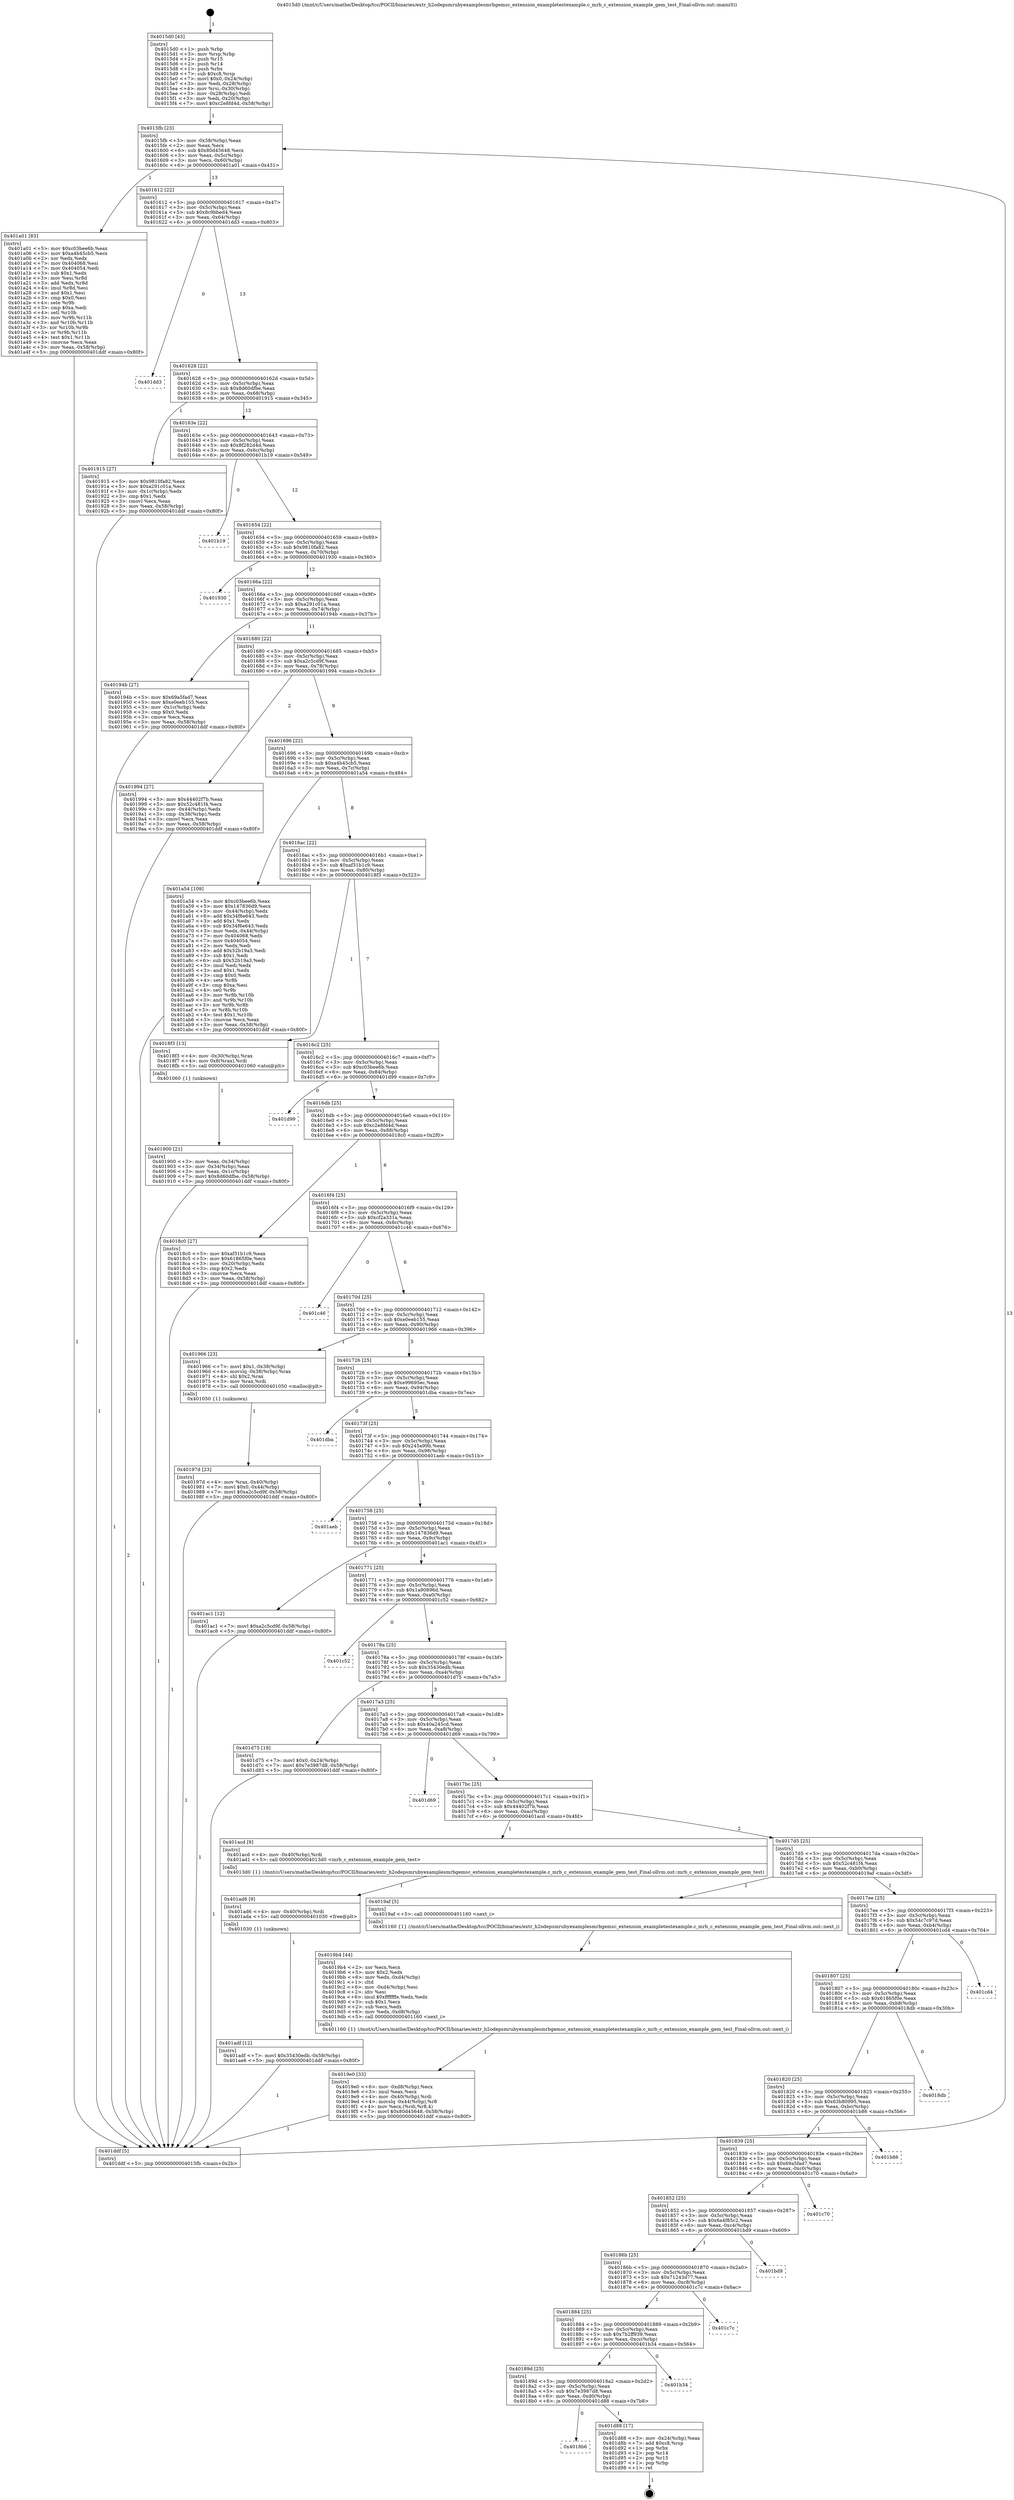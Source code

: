 digraph "0x4015d0" {
  label = "0x4015d0 (/mnt/c/Users/mathe/Desktop/tcc/POCII/binaries/extr_h2odepsmrubyexamplesmrbgemsc_extension_exampletestexample.c_mrb_c_extension_example_gem_test_Final-ollvm.out::main(0))"
  labelloc = "t"
  node[shape=record]

  Entry [label="",width=0.3,height=0.3,shape=circle,fillcolor=black,style=filled]
  "0x4015fb" [label="{
     0x4015fb [23]\l
     | [instrs]\l
     &nbsp;&nbsp;0x4015fb \<+3\>: mov -0x58(%rbp),%eax\l
     &nbsp;&nbsp;0x4015fe \<+2\>: mov %eax,%ecx\l
     &nbsp;&nbsp;0x401600 \<+6\>: sub $0x80d45648,%ecx\l
     &nbsp;&nbsp;0x401606 \<+3\>: mov %eax,-0x5c(%rbp)\l
     &nbsp;&nbsp;0x401609 \<+3\>: mov %ecx,-0x60(%rbp)\l
     &nbsp;&nbsp;0x40160c \<+6\>: je 0000000000401a01 \<main+0x431\>\l
  }"]
  "0x401a01" [label="{
     0x401a01 [83]\l
     | [instrs]\l
     &nbsp;&nbsp;0x401a01 \<+5\>: mov $0xc03bee6b,%eax\l
     &nbsp;&nbsp;0x401a06 \<+5\>: mov $0xa4b45cb5,%ecx\l
     &nbsp;&nbsp;0x401a0b \<+2\>: xor %edx,%edx\l
     &nbsp;&nbsp;0x401a0d \<+7\>: mov 0x404068,%esi\l
     &nbsp;&nbsp;0x401a14 \<+7\>: mov 0x404054,%edi\l
     &nbsp;&nbsp;0x401a1b \<+3\>: sub $0x1,%edx\l
     &nbsp;&nbsp;0x401a1e \<+3\>: mov %esi,%r8d\l
     &nbsp;&nbsp;0x401a21 \<+3\>: add %edx,%r8d\l
     &nbsp;&nbsp;0x401a24 \<+4\>: imul %r8d,%esi\l
     &nbsp;&nbsp;0x401a28 \<+3\>: and $0x1,%esi\l
     &nbsp;&nbsp;0x401a2b \<+3\>: cmp $0x0,%esi\l
     &nbsp;&nbsp;0x401a2e \<+4\>: sete %r9b\l
     &nbsp;&nbsp;0x401a32 \<+3\>: cmp $0xa,%edi\l
     &nbsp;&nbsp;0x401a35 \<+4\>: setl %r10b\l
     &nbsp;&nbsp;0x401a39 \<+3\>: mov %r9b,%r11b\l
     &nbsp;&nbsp;0x401a3c \<+3\>: and %r10b,%r11b\l
     &nbsp;&nbsp;0x401a3f \<+3\>: xor %r10b,%r9b\l
     &nbsp;&nbsp;0x401a42 \<+3\>: or %r9b,%r11b\l
     &nbsp;&nbsp;0x401a45 \<+4\>: test $0x1,%r11b\l
     &nbsp;&nbsp;0x401a49 \<+3\>: cmovne %ecx,%eax\l
     &nbsp;&nbsp;0x401a4c \<+3\>: mov %eax,-0x58(%rbp)\l
     &nbsp;&nbsp;0x401a4f \<+5\>: jmp 0000000000401ddf \<main+0x80f\>\l
  }"]
  "0x401612" [label="{
     0x401612 [22]\l
     | [instrs]\l
     &nbsp;&nbsp;0x401612 \<+5\>: jmp 0000000000401617 \<main+0x47\>\l
     &nbsp;&nbsp;0x401617 \<+3\>: mov -0x5c(%rbp),%eax\l
     &nbsp;&nbsp;0x40161a \<+5\>: sub $0x8c9bbed4,%eax\l
     &nbsp;&nbsp;0x40161f \<+3\>: mov %eax,-0x64(%rbp)\l
     &nbsp;&nbsp;0x401622 \<+6\>: je 0000000000401dd3 \<main+0x803\>\l
  }"]
  Exit [label="",width=0.3,height=0.3,shape=circle,fillcolor=black,style=filled,peripheries=2]
  "0x401dd3" [label="{
     0x401dd3\l
  }", style=dashed]
  "0x401628" [label="{
     0x401628 [22]\l
     | [instrs]\l
     &nbsp;&nbsp;0x401628 \<+5\>: jmp 000000000040162d \<main+0x5d\>\l
     &nbsp;&nbsp;0x40162d \<+3\>: mov -0x5c(%rbp),%eax\l
     &nbsp;&nbsp;0x401630 \<+5\>: sub $0x8d60dfbe,%eax\l
     &nbsp;&nbsp;0x401635 \<+3\>: mov %eax,-0x68(%rbp)\l
     &nbsp;&nbsp;0x401638 \<+6\>: je 0000000000401915 \<main+0x345\>\l
  }"]
  "0x4018b6" [label="{
     0x4018b6\l
  }", style=dashed]
  "0x401915" [label="{
     0x401915 [27]\l
     | [instrs]\l
     &nbsp;&nbsp;0x401915 \<+5\>: mov $0x9810fa82,%eax\l
     &nbsp;&nbsp;0x40191a \<+5\>: mov $0xa291c01a,%ecx\l
     &nbsp;&nbsp;0x40191f \<+3\>: mov -0x1c(%rbp),%edx\l
     &nbsp;&nbsp;0x401922 \<+3\>: cmp $0x1,%edx\l
     &nbsp;&nbsp;0x401925 \<+3\>: cmovl %ecx,%eax\l
     &nbsp;&nbsp;0x401928 \<+3\>: mov %eax,-0x58(%rbp)\l
     &nbsp;&nbsp;0x40192b \<+5\>: jmp 0000000000401ddf \<main+0x80f\>\l
  }"]
  "0x40163e" [label="{
     0x40163e [22]\l
     | [instrs]\l
     &nbsp;&nbsp;0x40163e \<+5\>: jmp 0000000000401643 \<main+0x73\>\l
     &nbsp;&nbsp;0x401643 \<+3\>: mov -0x5c(%rbp),%eax\l
     &nbsp;&nbsp;0x401646 \<+5\>: sub $0x8f282d4d,%eax\l
     &nbsp;&nbsp;0x40164b \<+3\>: mov %eax,-0x6c(%rbp)\l
     &nbsp;&nbsp;0x40164e \<+6\>: je 0000000000401b19 \<main+0x549\>\l
  }"]
  "0x401d88" [label="{
     0x401d88 [17]\l
     | [instrs]\l
     &nbsp;&nbsp;0x401d88 \<+3\>: mov -0x24(%rbp),%eax\l
     &nbsp;&nbsp;0x401d8b \<+7\>: add $0xc8,%rsp\l
     &nbsp;&nbsp;0x401d92 \<+1\>: pop %rbx\l
     &nbsp;&nbsp;0x401d93 \<+2\>: pop %r14\l
     &nbsp;&nbsp;0x401d95 \<+2\>: pop %r15\l
     &nbsp;&nbsp;0x401d97 \<+1\>: pop %rbp\l
     &nbsp;&nbsp;0x401d98 \<+1\>: ret\l
  }"]
  "0x401b19" [label="{
     0x401b19\l
  }", style=dashed]
  "0x401654" [label="{
     0x401654 [22]\l
     | [instrs]\l
     &nbsp;&nbsp;0x401654 \<+5\>: jmp 0000000000401659 \<main+0x89\>\l
     &nbsp;&nbsp;0x401659 \<+3\>: mov -0x5c(%rbp),%eax\l
     &nbsp;&nbsp;0x40165c \<+5\>: sub $0x9810fa82,%eax\l
     &nbsp;&nbsp;0x401661 \<+3\>: mov %eax,-0x70(%rbp)\l
     &nbsp;&nbsp;0x401664 \<+6\>: je 0000000000401930 \<main+0x360\>\l
  }"]
  "0x40189d" [label="{
     0x40189d [25]\l
     | [instrs]\l
     &nbsp;&nbsp;0x40189d \<+5\>: jmp 00000000004018a2 \<main+0x2d2\>\l
     &nbsp;&nbsp;0x4018a2 \<+3\>: mov -0x5c(%rbp),%eax\l
     &nbsp;&nbsp;0x4018a5 \<+5\>: sub $0x7e3987d8,%eax\l
     &nbsp;&nbsp;0x4018aa \<+6\>: mov %eax,-0xd0(%rbp)\l
     &nbsp;&nbsp;0x4018b0 \<+6\>: je 0000000000401d88 \<main+0x7b8\>\l
  }"]
  "0x401930" [label="{
     0x401930\l
  }", style=dashed]
  "0x40166a" [label="{
     0x40166a [22]\l
     | [instrs]\l
     &nbsp;&nbsp;0x40166a \<+5\>: jmp 000000000040166f \<main+0x9f\>\l
     &nbsp;&nbsp;0x40166f \<+3\>: mov -0x5c(%rbp),%eax\l
     &nbsp;&nbsp;0x401672 \<+5\>: sub $0xa291c01a,%eax\l
     &nbsp;&nbsp;0x401677 \<+3\>: mov %eax,-0x74(%rbp)\l
     &nbsp;&nbsp;0x40167a \<+6\>: je 000000000040194b \<main+0x37b\>\l
  }"]
  "0x401b34" [label="{
     0x401b34\l
  }", style=dashed]
  "0x40194b" [label="{
     0x40194b [27]\l
     | [instrs]\l
     &nbsp;&nbsp;0x40194b \<+5\>: mov $0x69a5fad7,%eax\l
     &nbsp;&nbsp;0x401950 \<+5\>: mov $0xe0eeb155,%ecx\l
     &nbsp;&nbsp;0x401955 \<+3\>: mov -0x1c(%rbp),%edx\l
     &nbsp;&nbsp;0x401958 \<+3\>: cmp $0x0,%edx\l
     &nbsp;&nbsp;0x40195b \<+3\>: cmove %ecx,%eax\l
     &nbsp;&nbsp;0x40195e \<+3\>: mov %eax,-0x58(%rbp)\l
     &nbsp;&nbsp;0x401961 \<+5\>: jmp 0000000000401ddf \<main+0x80f\>\l
  }"]
  "0x401680" [label="{
     0x401680 [22]\l
     | [instrs]\l
     &nbsp;&nbsp;0x401680 \<+5\>: jmp 0000000000401685 \<main+0xb5\>\l
     &nbsp;&nbsp;0x401685 \<+3\>: mov -0x5c(%rbp),%eax\l
     &nbsp;&nbsp;0x401688 \<+5\>: sub $0xa2c5cd9f,%eax\l
     &nbsp;&nbsp;0x40168d \<+3\>: mov %eax,-0x78(%rbp)\l
     &nbsp;&nbsp;0x401690 \<+6\>: je 0000000000401994 \<main+0x3c4\>\l
  }"]
  "0x401884" [label="{
     0x401884 [25]\l
     | [instrs]\l
     &nbsp;&nbsp;0x401884 \<+5\>: jmp 0000000000401889 \<main+0x2b9\>\l
     &nbsp;&nbsp;0x401889 \<+3\>: mov -0x5c(%rbp),%eax\l
     &nbsp;&nbsp;0x40188c \<+5\>: sub $0x7b2ff939,%eax\l
     &nbsp;&nbsp;0x401891 \<+6\>: mov %eax,-0xcc(%rbp)\l
     &nbsp;&nbsp;0x401897 \<+6\>: je 0000000000401b34 \<main+0x564\>\l
  }"]
  "0x401994" [label="{
     0x401994 [27]\l
     | [instrs]\l
     &nbsp;&nbsp;0x401994 \<+5\>: mov $0x44402f7b,%eax\l
     &nbsp;&nbsp;0x401999 \<+5\>: mov $0x52c481f4,%ecx\l
     &nbsp;&nbsp;0x40199e \<+3\>: mov -0x44(%rbp),%edx\l
     &nbsp;&nbsp;0x4019a1 \<+3\>: cmp -0x38(%rbp),%edx\l
     &nbsp;&nbsp;0x4019a4 \<+3\>: cmovl %ecx,%eax\l
     &nbsp;&nbsp;0x4019a7 \<+3\>: mov %eax,-0x58(%rbp)\l
     &nbsp;&nbsp;0x4019aa \<+5\>: jmp 0000000000401ddf \<main+0x80f\>\l
  }"]
  "0x401696" [label="{
     0x401696 [22]\l
     | [instrs]\l
     &nbsp;&nbsp;0x401696 \<+5\>: jmp 000000000040169b \<main+0xcb\>\l
     &nbsp;&nbsp;0x40169b \<+3\>: mov -0x5c(%rbp),%eax\l
     &nbsp;&nbsp;0x40169e \<+5\>: sub $0xa4b45cb5,%eax\l
     &nbsp;&nbsp;0x4016a3 \<+3\>: mov %eax,-0x7c(%rbp)\l
     &nbsp;&nbsp;0x4016a6 \<+6\>: je 0000000000401a54 \<main+0x484\>\l
  }"]
  "0x401c7c" [label="{
     0x401c7c\l
  }", style=dashed]
  "0x401a54" [label="{
     0x401a54 [109]\l
     | [instrs]\l
     &nbsp;&nbsp;0x401a54 \<+5\>: mov $0xc03bee6b,%eax\l
     &nbsp;&nbsp;0x401a59 \<+5\>: mov $0x147836d9,%ecx\l
     &nbsp;&nbsp;0x401a5e \<+3\>: mov -0x44(%rbp),%edx\l
     &nbsp;&nbsp;0x401a61 \<+6\>: add $0x34f6e643,%edx\l
     &nbsp;&nbsp;0x401a67 \<+3\>: add $0x1,%edx\l
     &nbsp;&nbsp;0x401a6a \<+6\>: sub $0x34f6e643,%edx\l
     &nbsp;&nbsp;0x401a70 \<+3\>: mov %edx,-0x44(%rbp)\l
     &nbsp;&nbsp;0x401a73 \<+7\>: mov 0x404068,%edx\l
     &nbsp;&nbsp;0x401a7a \<+7\>: mov 0x404054,%esi\l
     &nbsp;&nbsp;0x401a81 \<+2\>: mov %edx,%edi\l
     &nbsp;&nbsp;0x401a83 \<+6\>: add $0x52b19a3,%edi\l
     &nbsp;&nbsp;0x401a89 \<+3\>: sub $0x1,%edi\l
     &nbsp;&nbsp;0x401a8c \<+6\>: sub $0x52b19a3,%edi\l
     &nbsp;&nbsp;0x401a92 \<+3\>: imul %edi,%edx\l
     &nbsp;&nbsp;0x401a95 \<+3\>: and $0x1,%edx\l
     &nbsp;&nbsp;0x401a98 \<+3\>: cmp $0x0,%edx\l
     &nbsp;&nbsp;0x401a9b \<+4\>: sete %r8b\l
     &nbsp;&nbsp;0x401a9f \<+3\>: cmp $0xa,%esi\l
     &nbsp;&nbsp;0x401aa2 \<+4\>: setl %r9b\l
     &nbsp;&nbsp;0x401aa6 \<+3\>: mov %r8b,%r10b\l
     &nbsp;&nbsp;0x401aa9 \<+3\>: and %r9b,%r10b\l
     &nbsp;&nbsp;0x401aac \<+3\>: xor %r9b,%r8b\l
     &nbsp;&nbsp;0x401aaf \<+3\>: or %r8b,%r10b\l
     &nbsp;&nbsp;0x401ab2 \<+4\>: test $0x1,%r10b\l
     &nbsp;&nbsp;0x401ab6 \<+3\>: cmovne %ecx,%eax\l
     &nbsp;&nbsp;0x401ab9 \<+3\>: mov %eax,-0x58(%rbp)\l
     &nbsp;&nbsp;0x401abc \<+5\>: jmp 0000000000401ddf \<main+0x80f\>\l
  }"]
  "0x4016ac" [label="{
     0x4016ac [22]\l
     | [instrs]\l
     &nbsp;&nbsp;0x4016ac \<+5\>: jmp 00000000004016b1 \<main+0xe1\>\l
     &nbsp;&nbsp;0x4016b1 \<+3\>: mov -0x5c(%rbp),%eax\l
     &nbsp;&nbsp;0x4016b4 \<+5\>: sub $0xaf31b1c9,%eax\l
     &nbsp;&nbsp;0x4016b9 \<+3\>: mov %eax,-0x80(%rbp)\l
     &nbsp;&nbsp;0x4016bc \<+6\>: je 00000000004018f3 \<main+0x323\>\l
  }"]
  "0x40186b" [label="{
     0x40186b [25]\l
     | [instrs]\l
     &nbsp;&nbsp;0x40186b \<+5\>: jmp 0000000000401870 \<main+0x2a0\>\l
     &nbsp;&nbsp;0x401870 \<+3\>: mov -0x5c(%rbp),%eax\l
     &nbsp;&nbsp;0x401873 \<+5\>: sub $0x71243d77,%eax\l
     &nbsp;&nbsp;0x401878 \<+6\>: mov %eax,-0xc8(%rbp)\l
     &nbsp;&nbsp;0x40187e \<+6\>: je 0000000000401c7c \<main+0x6ac\>\l
  }"]
  "0x4018f3" [label="{
     0x4018f3 [13]\l
     | [instrs]\l
     &nbsp;&nbsp;0x4018f3 \<+4\>: mov -0x30(%rbp),%rax\l
     &nbsp;&nbsp;0x4018f7 \<+4\>: mov 0x8(%rax),%rdi\l
     &nbsp;&nbsp;0x4018fb \<+5\>: call 0000000000401060 \<atoi@plt\>\l
     | [calls]\l
     &nbsp;&nbsp;0x401060 \{1\} (unknown)\l
  }"]
  "0x4016c2" [label="{
     0x4016c2 [25]\l
     | [instrs]\l
     &nbsp;&nbsp;0x4016c2 \<+5\>: jmp 00000000004016c7 \<main+0xf7\>\l
     &nbsp;&nbsp;0x4016c7 \<+3\>: mov -0x5c(%rbp),%eax\l
     &nbsp;&nbsp;0x4016ca \<+5\>: sub $0xc03bee6b,%eax\l
     &nbsp;&nbsp;0x4016cf \<+6\>: mov %eax,-0x84(%rbp)\l
     &nbsp;&nbsp;0x4016d5 \<+6\>: je 0000000000401d99 \<main+0x7c9\>\l
  }"]
  "0x401bd9" [label="{
     0x401bd9\l
  }", style=dashed]
  "0x401d99" [label="{
     0x401d99\l
  }", style=dashed]
  "0x4016db" [label="{
     0x4016db [25]\l
     | [instrs]\l
     &nbsp;&nbsp;0x4016db \<+5\>: jmp 00000000004016e0 \<main+0x110\>\l
     &nbsp;&nbsp;0x4016e0 \<+3\>: mov -0x5c(%rbp),%eax\l
     &nbsp;&nbsp;0x4016e3 \<+5\>: sub $0xc2e8fd4d,%eax\l
     &nbsp;&nbsp;0x4016e8 \<+6\>: mov %eax,-0x88(%rbp)\l
     &nbsp;&nbsp;0x4016ee \<+6\>: je 00000000004018c0 \<main+0x2f0\>\l
  }"]
  "0x401852" [label="{
     0x401852 [25]\l
     | [instrs]\l
     &nbsp;&nbsp;0x401852 \<+5\>: jmp 0000000000401857 \<main+0x287\>\l
     &nbsp;&nbsp;0x401857 \<+3\>: mov -0x5c(%rbp),%eax\l
     &nbsp;&nbsp;0x40185a \<+5\>: sub $0x6a4f85c2,%eax\l
     &nbsp;&nbsp;0x40185f \<+6\>: mov %eax,-0xc4(%rbp)\l
     &nbsp;&nbsp;0x401865 \<+6\>: je 0000000000401bd9 \<main+0x609\>\l
  }"]
  "0x4018c0" [label="{
     0x4018c0 [27]\l
     | [instrs]\l
     &nbsp;&nbsp;0x4018c0 \<+5\>: mov $0xaf31b1c9,%eax\l
     &nbsp;&nbsp;0x4018c5 \<+5\>: mov $0x61865f0e,%ecx\l
     &nbsp;&nbsp;0x4018ca \<+3\>: mov -0x20(%rbp),%edx\l
     &nbsp;&nbsp;0x4018cd \<+3\>: cmp $0x2,%edx\l
     &nbsp;&nbsp;0x4018d0 \<+3\>: cmovne %ecx,%eax\l
     &nbsp;&nbsp;0x4018d3 \<+3\>: mov %eax,-0x58(%rbp)\l
     &nbsp;&nbsp;0x4018d6 \<+5\>: jmp 0000000000401ddf \<main+0x80f\>\l
  }"]
  "0x4016f4" [label="{
     0x4016f4 [25]\l
     | [instrs]\l
     &nbsp;&nbsp;0x4016f4 \<+5\>: jmp 00000000004016f9 \<main+0x129\>\l
     &nbsp;&nbsp;0x4016f9 \<+3\>: mov -0x5c(%rbp),%eax\l
     &nbsp;&nbsp;0x4016fc \<+5\>: sub $0xcf2a331a,%eax\l
     &nbsp;&nbsp;0x401701 \<+6\>: mov %eax,-0x8c(%rbp)\l
     &nbsp;&nbsp;0x401707 \<+6\>: je 0000000000401c46 \<main+0x676\>\l
  }"]
  "0x401ddf" [label="{
     0x401ddf [5]\l
     | [instrs]\l
     &nbsp;&nbsp;0x401ddf \<+5\>: jmp 00000000004015fb \<main+0x2b\>\l
  }"]
  "0x4015d0" [label="{
     0x4015d0 [43]\l
     | [instrs]\l
     &nbsp;&nbsp;0x4015d0 \<+1\>: push %rbp\l
     &nbsp;&nbsp;0x4015d1 \<+3\>: mov %rsp,%rbp\l
     &nbsp;&nbsp;0x4015d4 \<+2\>: push %r15\l
     &nbsp;&nbsp;0x4015d6 \<+2\>: push %r14\l
     &nbsp;&nbsp;0x4015d8 \<+1\>: push %rbx\l
     &nbsp;&nbsp;0x4015d9 \<+7\>: sub $0xc8,%rsp\l
     &nbsp;&nbsp;0x4015e0 \<+7\>: movl $0x0,-0x24(%rbp)\l
     &nbsp;&nbsp;0x4015e7 \<+3\>: mov %edi,-0x28(%rbp)\l
     &nbsp;&nbsp;0x4015ea \<+4\>: mov %rsi,-0x30(%rbp)\l
     &nbsp;&nbsp;0x4015ee \<+3\>: mov -0x28(%rbp),%edi\l
     &nbsp;&nbsp;0x4015f1 \<+3\>: mov %edi,-0x20(%rbp)\l
     &nbsp;&nbsp;0x4015f4 \<+7\>: movl $0xc2e8fd4d,-0x58(%rbp)\l
  }"]
  "0x401900" [label="{
     0x401900 [21]\l
     | [instrs]\l
     &nbsp;&nbsp;0x401900 \<+3\>: mov %eax,-0x34(%rbp)\l
     &nbsp;&nbsp;0x401903 \<+3\>: mov -0x34(%rbp),%eax\l
     &nbsp;&nbsp;0x401906 \<+3\>: mov %eax,-0x1c(%rbp)\l
     &nbsp;&nbsp;0x401909 \<+7\>: movl $0x8d60dfbe,-0x58(%rbp)\l
     &nbsp;&nbsp;0x401910 \<+5\>: jmp 0000000000401ddf \<main+0x80f\>\l
  }"]
  "0x401c70" [label="{
     0x401c70\l
  }", style=dashed]
  "0x401c46" [label="{
     0x401c46\l
  }", style=dashed]
  "0x40170d" [label="{
     0x40170d [25]\l
     | [instrs]\l
     &nbsp;&nbsp;0x40170d \<+5\>: jmp 0000000000401712 \<main+0x142\>\l
     &nbsp;&nbsp;0x401712 \<+3\>: mov -0x5c(%rbp),%eax\l
     &nbsp;&nbsp;0x401715 \<+5\>: sub $0xe0eeb155,%eax\l
     &nbsp;&nbsp;0x40171a \<+6\>: mov %eax,-0x90(%rbp)\l
     &nbsp;&nbsp;0x401720 \<+6\>: je 0000000000401966 \<main+0x396\>\l
  }"]
  "0x401839" [label="{
     0x401839 [25]\l
     | [instrs]\l
     &nbsp;&nbsp;0x401839 \<+5\>: jmp 000000000040183e \<main+0x26e\>\l
     &nbsp;&nbsp;0x40183e \<+3\>: mov -0x5c(%rbp),%eax\l
     &nbsp;&nbsp;0x401841 \<+5\>: sub $0x69a5fad7,%eax\l
     &nbsp;&nbsp;0x401846 \<+6\>: mov %eax,-0xc0(%rbp)\l
     &nbsp;&nbsp;0x40184c \<+6\>: je 0000000000401c70 \<main+0x6a0\>\l
  }"]
  "0x401966" [label="{
     0x401966 [23]\l
     | [instrs]\l
     &nbsp;&nbsp;0x401966 \<+7\>: movl $0x1,-0x38(%rbp)\l
     &nbsp;&nbsp;0x40196d \<+4\>: movslq -0x38(%rbp),%rax\l
     &nbsp;&nbsp;0x401971 \<+4\>: shl $0x2,%rax\l
     &nbsp;&nbsp;0x401975 \<+3\>: mov %rax,%rdi\l
     &nbsp;&nbsp;0x401978 \<+5\>: call 0000000000401050 \<malloc@plt\>\l
     | [calls]\l
     &nbsp;&nbsp;0x401050 \{1\} (unknown)\l
  }"]
  "0x401726" [label="{
     0x401726 [25]\l
     | [instrs]\l
     &nbsp;&nbsp;0x401726 \<+5\>: jmp 000000000040172b \<main+0x15b\>\l
     &nbsp;&nbsp;0x40172b \<+3\>: mov -0x5c(%rbp),%eax\l
     &nbsp;&nbsp;0x40172e \<+5\>: sub $0xe99695ec,%eax\l
     &nbsp;&nbsp;0x401733 \<+6\>: mov %eax,-0x94(%rbp)\l
     &nbsp;&nbsp;0x401739 \<+6\>: je 0000000000401dba \<main+0x7ea\>\l
  }"]
  "0x40197d" [label="{
     0x40197d [23]\l
     | [instrs]\l
     &nbsp;&nbsp;0x40197d \<+4\>: mov %rax,-0x40(%rbp)\l
     &nbsp;&nbsp;0x401981 \<+7\>: movl $0x0,-0x44(%rbp)\l
     &nbsp;&nbsp;0x401988 \<+7\>: movl $0xa2c5cd9f,-0x58(%rbp)\l
     &nbsp;&nbsp;0x40198f \<+5\>: jmp 0000000000401ddf \<main+0x80f\>\l
  }"]
  "0x401b86" [label="{
     0x401b86\l
  }", style=dashed]
  "0x401dba" [label="{
     0x401dba\l
  }", style=dashed]
  "0x40173f" [label="{
     0x40173f [25]\l
     | [instrs]\l
     &nbsp;&nbsp;0x40173f \<+5\>: jmp 0000000000401744 \<main+0x174\>\l
     &nbsp;&nbsp;0x401744 \<+3\>: mov -0x5c(%rbp),%eax\l
     &nbsp;&nbsp;0x401747 \<+5\>: sub $0x245a99b,%eax\l
     &nbsp;&nbsp;0x40174c \<+6\>: mov %eax,-0x98(%rbp)\l
     &nbsp;&nbsp;0x401752 \<+6\>: je 0000000000401aeb \<main+0x51b\>\l
  }"]
  "0x401820" [label="{
     0x401820 [25]\l
     | [instrs]\l
     &nbsp;&nbsp;0x401820 \<+5\>: jmp 0000000000401825 \<main+0x255\>\l
     &nbsp;&nbsp;0x401825 \<+3\>: mov -0x5c(%rbp),%eax\l
     &nbsp;&nbsp;0x401828 \<+5\>: sub $0x63b80995,%eax\l
     &nbsp;&nbsp;0x40182d \<+6\>: mov %eax,-0xbc(%rbp)\l
     &nbsp;&nbsp;0x401833 \<+6\>: je 0000000000401b86 \<main+0x5b6\>\l
  }"]
  "0x401aeb" [label="{
     0x401aeb\l
  }", style=dashed]
  "0x401758" [label="{
     0x401758 [25]\l
     | [instrs]\l
     &nbsp;&nbsp;0x401758 \<+5\>: jmp 000000000040175d \<main+0x18d\>\l
     &nbsp;&nbsp;0x40175d \<+3\>: mov -0x5c(%rbp),%eax\l
     &nbsp;&nbsp;0x401760 \<+5\>: sub $0x147836d9,%eax\l
     &nbsp;&nbsp;0x401765 \<+6\>: mov %eax,-0x9c(%rbp)\l
     &nbsp;&nbsp;0x40176b \<+6\>: je 0000000000401ac1 \<main+0x4f1\>\l
  }"]
  "0x4018db" [label="{
     0x4018db\l
  }", style=dashed]
  "0x401ac1" [label="{
     0x401ac1 [12]\l
     | [instrs]\l
     &nbsp;&nbsp;0x401ac1 \<+7\>: movl $0xa2c5cd9f,-0x58(%rbp)\l
     &nbsp;&nbsp;0x401ac8 \<+5\>: jmp 0000000000401ddf \<main+0x80f\>\l
  }"]
  "0x401771" [label="{
     0x401771 [25]\l
     | [instrs]\l
     &nbsp;&nbsp;0x401771 \<+5\>: jmp 0000000000401776 \<main+0x1a6\>\l
     &nbsp;&nbsp;0x401776 \<+3\>: mov -0x5c(%rbp),%eax\l
     &nbsp;&nbsp;0x401779 \<+5\>: sub $0x1a90896d,%eax\l
     &nbsp;&nbsp;0x40177e \<+6\>: mov %eax,-0xa0(%rbp)\l
     &nbsp;&nbsp;0x401784 \<+6\>: je 0000000000401c52 \<main+0x682\>\l
  }"]
  "0x401807" [label="{
     0x401807 [25]\l
     | [instrs]\l
     &nbsp;&nbsp;0x401807 \<+5\>: jmp 000000000040180c \<main+0x23c\>\l
     &nbsp;&nbsp;0x40180c \<+3\>: mov -0x5c(%rbp),%eax\l
     &nbsp;&nbsp;0x40180f \<+5\>: sub $0x61865f0e,%eax\l
     &nbsp;&nbsp;0x401814 \<+6\>: mov %eax,-0xb8(%rbp)\l
     &nbsp;&nbsp;0x40181a \<+6\>: je 00000000004018db \<main+0x30b\>\l
  }"]
  "0x401c52" [label="{
     0x401c52\l
  }", style=dashed]
  "0x40178a" [label="{
     0x40178a [25]\l
     | [instrs]\l
     &nbsp;&nbsp;0x40178a \<+5\>: jmp 000000000040178f \<main+0x1bf\>\l
     &nbsp;&nbsp;0x40178f \<+3\>: mov -0x5c(%rbp),%eax\l
     &nbsp;&nbsp;0x401792 \<+5\>: sub $0x35430edb,%eax\l
     &nbsp;&nbsp;0x401797 \<+6\>: mov %eax,-0xa4(%rbp)\l
     &nbsp;&nbsp;0x40179d \<+6\>: je 0000000000401d75 \<main+0x7a5\>\l
  }"]
  "0x401cd4" [label="{
     0x401cd4\l
  }", style=dashed]
  "0x401d75" [label="{
     0x401d75 [19]\l
     | [instrs]\l
     &nbsp;&nbsp;0x401d75 \<+7\>: movl $0x0,-0x24(%rbp)\l
     &nbsp;&nbsp;0x401d7c \<+7\>: movl $0x7e3987d8,-0x58(%rbp)\l
     &nbsp;&nbsp;0x401d83 \<+5\>: jmp 0000000000401ddf \<main+0x80f\>\l
  }"]
  "0x4017a3" [label="{
     0x4017a3 [25]\l
     | [instrs]\l
     &nbsp;&nbsp;0x4017a3 \<+5\>: jmp 00000000004017a8 \<main+0x1d8\>\l
     &nbsp;&nbsp;0x4017a8 \<+3\>: mov -0x5c(%rbp),%eax\l
     &nbsp;&nbsp;0x4017ab \<+5\>: sub $0x40a245cd,%eax\l
     &nbsp;&nbsp;0x4017b0 \<+6\>: mov %eax,-0xa8(%rbp)\l
     &nbsp;&nbsp;0x4017b6 \<+6\>: je 0000000000401d69 \<main+0x799\>\l
  }"]
  "0x401adf" [label="{
     0x401adf [12]\l
     | [instrs]\l
     &nbsp;&nbsp;0x401adf \<+7\>: movl $0x35430edb,-0x58(%rbp)\l
     &nbsp;&nbsp;0x401ae6 \<+5\>: jmp 0000000000401ddf \<main+0x80f\>\l
  }"]
  "0x401d69" [label="{
     0x401d69\l
  }", style=dashed]
  "0x4017bc" [label="{
     0x4017bc [25]\l
     | [instrs]\l
     &nbsp;&nbsp;0x4017bc \<+5\>: jmp 00000000004017c1 \<main+0x1f1\>\l
     &nbsp;&nbsp;0x4017c1 \<+3\>: mov -0x5c(%rbp),%eax\l
     &nbsp;&nbsp;0x4017c4 \<+5\>: sub $0x44402f7b,%eax\l
     &nbsp;&nbsp;0x4017c9 \<+6\>: mov %eax,-0xac(%rbp)\l
     &nbsp;&nbsp;0x4017cf \<+6\>: je 0000000000401acd \<main+0x4fd\>\l
  }"]
  "0x401ad6" [label="{
     0x401ad6 [9]\l
     | [instrs]\l
     &nbsp;&nbsp;0x401ad6 \<+4\>: mov -0x40(%rbp),%rdi\l
     &nbsp;&nbsp;0x401ada \<+5\>: call 0000000000401030 \<free@plt\>\l
     | [calls]\l
     &nbsp;&nbsp;0x401030 \{1\} (unknown)\l
  }"]
  "0x401acd" [label="{
     0x401acd [9]\l
     | [instrs]\l
     &nbsp;&nbsp;0x401acd \<+4\>: mov -0x40(%rbp),%rdi\l
     &nbsp;&nbsp;0x401ad1 \<+5\>: call 00000000004013d0 \<mrb_c_extension_example_gem_test\>\l
     | [calls]\l
     &nbsp;&nbsp;0x4013d0 \{1\} (/mnt/c/Users/mathe/Desktop/tcc/POCII/binaries/extr_h2odepsmrubyexamplesmrbgemsc_extension_exampletestexample.c_mrb_c_extension_example_gem_test_Final-ollvm.out::mrb_c_extension_example_gem_test)\l
  }"]
  "0x4017d5" [label="{
     0x4017d5 [25]\l
     | [instrs]\l
     &nbsp;&nbsp;0x4017d5 \<+5\>: jmp 00000000004017da \<main+0x20a\>\l
     &nbsp;&nbsp;0x4017da \<+3\>: mov -0x5c(%rbp),%eax\l
     &nbsp;&nbsp;0x4017dd \<+5\>: sub $0x52c481f4,%eax\l
     &nbsp;&nbsp;0x4017e2 \<+6\>: mov %eax,-0xb0(%rbp)\l
     &nbsp;&nbsp;0x4017e8 \<+6\>: je 00000000004019af \<main+0x3df\>\l
  }"]
  "0x4019e0" [label="{
     0x4019e0 [33]\l
     | [instrs]\l
     &nbsp;&nbsp;0x4019e0 \<+6\>: mov -0xd8(%rbp),%ecx\l
     &nbsp;&nbsp;0x4019e6 \<+3\>: imul %eax,%ecx\l
     &nbsp;&nbsp;0x4019e9 \<+4\>: mov -0x40(%rbp),%rdi\l
     &nbsp;&nbsp;0x4019ed \<+4\>: movslq -0x44(%rbp),%r8\l
     &nbsp;&nbsp;0x4019f1 \<+4\>: mov %ecx,(%rdi,%r8,4)\l
     &nbsp;&nbsp;0x4019f5 \<+7\>: movl $0x80d45648,-0x58(%rbp)\l
     &nbsp;&nbsp;0x4019fc \<+5\>: jmp 0000000000401ddf \<main+0x80f\>\l
  }"]
  "0x4019af" [label="{
     0x4019af [5]\l
     | [instrs]\l
     &nbsp;&nbsp;0x4019af \<+5\>: call 0000000000401160 \<next_i\>\l
     | [calls]\l
     &nbsp;&nbsp;0x401160 \{1\} (/mnt/c/Users/mathe/Desktop/tcc/POCII/binaries/extr_h2odepsmrubyexamplesmrbgemsc_extension_exampletestexample.c_mrb_c_extension_example_gem_test_Final-ollvm.out::next_i)\l
  }"]
  "0x4017ee" [label="{
     0x4017ee [25]\l
     | [instrs]\l
     &nbsp;&nbsp;0x4017ee \<+5\>: jmp 00000000004017f3 \<main+0x223\>\l
     &nbsp;&nbsp;0x4017f3 \<+3\>: mov -0x5c(%rbp),%eax\l
     &nbsp;&nbsp;0x4017f6 \<+5\>: sub $0x54c7c97d,%eax\l
     &nbsp;&nbsp;0x4017fb \<+6\>: mov %eax,-0xb4(%rbp)\l
     &nbsp;&nbsp;0x401801 \<+6\>: je 0000000000401cd4 \<main+0x704\>\l
  }"]
  "0x4019b4" [label="{
     0x4019b4 [44]\l
     | [instrs]\l
     &nbsp;&nbsp;0x4019b4 \<+2\>: xor %ecx,%ecx\l
     &nbsp;&nbsp;0x4019b6 \<+5\>: mov $0x2,%edx\l
     &nbsp;&nbsp;0x4019bb \<+6\>: mov %edx,-0xd4(%rbp)\l
     &nbsp;&nbsp;0x4019c1 \<+1\>: cltd\l
     &nbsp;&nbsp;0x4019c2 \<+6\>: mov -0xd4(%rbp),%esi\l
     &nbsp;&nbsp;0x4019c8 \<+2\>: idiv %esi\l
     &nbsp;&nbsp;0x4019ca \<+6\>: imul $0xfffffffe,%edx,%edx\l
     &nbsp;&nbsp;0x4019d0 \<+3\>: sub $0x1,%ecx\l
     &nbsp;&nbsp;0x4019d3 \<+2\>: sub %ecx,%edx\l
     &nbsp;&nbsp;0x4019d5 \<+6\>: mov %edx,-0xd8(%rbp)\l
     &nbsp;&nbsp;0x4019db \<+5\>: call 0000000000401160 \<next_i\>\l
     | [calls]\l
     &nbsp;&nbsp;0x401160 \{1\} (/mnt/c/Users/mathe/Desktop/tcc/POCII/binaries/extr_h2odepsmrubyexamplesmrbgemsc_extension_exampletestexample.c_mrb_c_extension_example_gem_test_Final-ollvm.out::next_i)\l
  }"]
  Entry -> "0x4015d0" [label=" 1"]
  "0x4015fb" -> "0x401a01" [label=" 1"]
  "0x4015fb" -> "0x401612" [label=" 13"]
  "0x401d88" -> Exit [label=" 1"]
  "0x401612" -> "0x401dd3" [label=" 0"]
  "0x401612" -> "0x401628" [label=" 13"]
  "0x40189d" -> "0x4018b6" [label=" 0"]
  "0x401628" -> "0x401915" [label=" 1"]
  "0x401628" -> "0x40163e" [label=" 12"]
  "0x40189d" -> "0x401d88" [label=" 1"]
  "0x40163e" -> "0x401b19" [label=" 0"]
  "0x40163e" -> "0x401654" [label=" 12"]
  "0x401884" -> "0x40189d" [label=" 1"]
  "0x401654" -> "0x401930" [label=" 0"]
  "0x401654" -> "0x40166a" [label=" 12"]
  "0x401884" -> "0x401b34" [label=" 0"]
  "0x40166a" -> "0x40194b" [label=" 1"]
  "0x40166a" -> "0x401680" [label=" 11"]
  "0x40186b" -> "0x401884" [label=" 1"]
  "0x401680" -> "0x401994" [label=" 2"]
  "0x401680" -> "0x401696" [label=" 9"]
  "0x40186b" -> "0x401c7c" [label=" 0"]
  "0x401696" -> "0x401a54" [label=" 1"]
  "0x401696" -> "0x4016ac" [label=" 8"]
  "0x401852" -> "0x40186b" [label=" 1"]
  "0x4016ac" -> "0x4018f3" [label=" 1"]
  "0x4016ac" -> "0x4016c2" [label=" 7"]
  "0x401852" -> "0x401bd9" [label=" 0"]
  "0x4016c2" -> "0x401d99" [label=" 0"]
  "0x4016c2" -> "0x4016db" [label=" 7"]
  "0x401839" -> "0x401852" [label=" 1"]
  "0x4016db" -> "0x4018c0" [label=" 1"]
  "0x4016db" -> "0x4016f4" [label=" 6"]
  "0x4018c0" -> "0x401ddf" [label=" 1"]
  "0x4015d0" -> "0x4015fb" [label=" 1"]
  "0x401ddf" -> "0x4015fb" [label=" 13"]
  "0x4018f3" -> "0x401900" [label=" 1"]
  "0x401900" -> "0x401ddf" [label=" 1"]
  "0x401915" -> "0x401ddf" [label=" 1"]
  "0x40194b" -> "0x401ddf" [label=" 1"]
  "0x401839" -> "0x401c70" [label=" 0"]
  "0x4016f4" -> "0x401c46" [label=" 0"]
  "0x4016f4" -> "0x40170d" [label=" 6"]
  "0x401820" -> "0x401839" [label=" 1"]
  "0x40170d" -> "0x401966" [label=" 1"]
  "0x40170d" -> "0x401726" [label=" 5"]
  "0x401966" -> "0x40197d" [label=" 1"]
  "0x40197d" -> "0x401ddf" [label=" 1"]
  "0x401994" -> "0x401ddf" [label=" 2"]
  "0x401820" -> "0x401b86" [label=" 0"]
  "0x401726" -> "0x401dba" [label=" 0"]
  "0x401726" -> "0x40173f" [label=" 5"]
  "0x401807" -> "0x401820" [label=" 1"]
  "0x40173f" -> "0x401aeb" [label=" 0"]
  "0x40173f" -> "0x401758" [label=" 5"]
  "0x401807" -> "0x4018db" [label=" 0"]
  "0x401758" -> "0x401ac1" [label=" 1"]
  "0x401758" -> "0x401771" [label=" 4"]
  "0x4017ee" -> "0x401807" [label=" 1"]
  "0x401771" -> "0x401c52" [label=" 0"]
  "0x401771" -> "0x40178a" [label=" 4"]
  "0x4017ee" -> "0x401cd4" [label=" 0"]
  "0x40178a" -> "0x401d75" [label=" 1"]
  "0x40178a" -> "0x4017a3" [label=" 3"]
  "0x401d75" -> "0x401ddf" [label=" 1"]
  "0x4017a3" -> "0x401d69" [label=" 0"]
  "0x4017a3" -> "0x4017bc" [label=" 3"]
  "0x401adf" -> "0x401ddf" [label=" 1"]
  "0x4017bc" -> "0x401acd" [label=" 1"]
  "0x4017bc" -> "0x4017d5" [label=" 2"]
  "0x401ad6" -> "0x401adf" [label=" 1"]
  "0x4017d5" -> "0x4019af" [label=" 1"]
  "0x4017d5" -> "0x4017ee" [label=" 1"]
  "0x4019af" -> "0x4019b4" [label=" 1"]
  "0x4019b4" -> "0x4019e0" [label=" 1"]
  "0x4019e0" -> "0x401ddf" [label=" 1"]
  "0x401a01" -> "0x401ddf" [label=" 1"]
  "0x401a54" -> "0x401ddf" [label=" 1"]
  "0x401ac1" -> "0x401ddf" [label=" 1"]
  "0x401acd" -> "0x401ad6" [label=" 1"]
}
